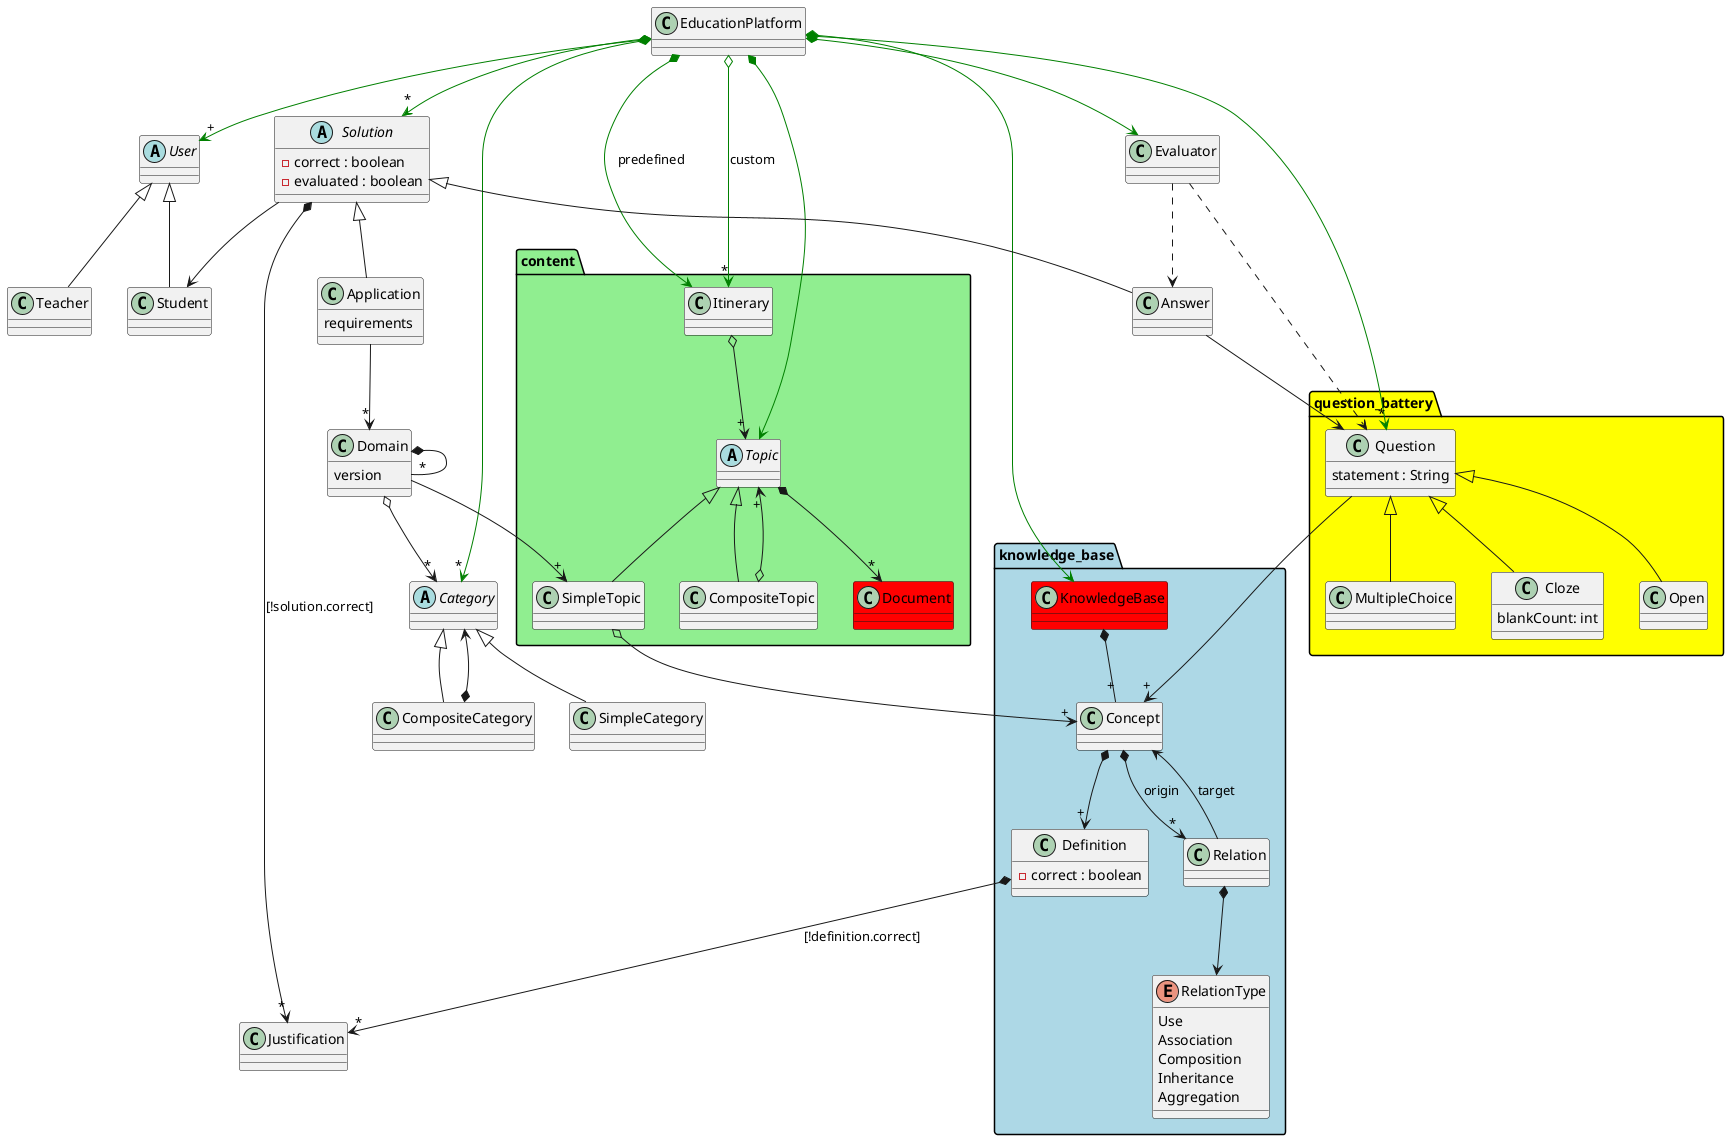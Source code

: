 @startuml EducationPlatformDomain

EducationPlatform *-[#green]-> "+" User
EducationPlatform *-[#green]-> content.Topic
EducationPlatform *-[#green]-> content.Itinerary : predefined
EducationPlatform o-[#green]-> "*" content.Itinerary : custom
EducationPlatform *-[#green]-> Evaluator
EducationPlatform *-[#green]-> "*" question_battery.Question
EducationPlatform *-[#green]-> "*" Category
EducationPlatform *-[#green]-> "*" Solution
EducationPlatform *-[#green]-> knowledge_base.KnowledgeBase

abstract Solution {
    - correct : boolean
    - evaluated : boolean
}
Solution <|--  Application
Solution <|-- Answer
Solution --> Student
Solution *--> "*" Justification:[!solution.correct]

abstract User{
}
User <|-- Teacher
User <|-- Student

class Teacher{
}

class Student{
}

class Justification {
}

package content #lightgreen{

    class Itinerary {
    }
    Itinerary o--> "+" Topic

    abstract Topic{
    }
    Topic <|-- CompositeTopic
    Topic <|-- SimpleTopic
    Topic *--> "*" Document

    class Document #red {}

    class SimpleTopic{
    }
    SimpleTopic o--> "+" knowledge_base.Concept

    class CompositeTopic{
    }
    CompositeTopic o--> "+" Topic
}

package knowledge_base #lightblue{

    class KnowledgeBase #red{
    }
    KnowledgeBase *-- "+" Concept

    class Concept{
    }
    Concept *-down-> "+" Definition
    Concept *-down-> "*" Relation : origin
    'Concept *-down-> "*" Attachment

    class Definition {
        - correct : boolean
    }
    Definition *--> "*" Justification:[!definition.correct]

    class Relation {
    }
    Relation --> Concept : target
    Relation *-down-> RelationType

    enum RelationType {
        Use
        Association
        Composition
        Inheritance
        Aggregation
    }

}

abstract Category {

}
Category <|-- CompositeCategory
CompositeCategory *--> Category
Category <|-- SimpleCategory

class Domain{
    version
}
Domain o--> "*" Category
Domain --> "+" SimpleTopic
Domain *-- "*" Domain



class Application{
  requirements
}
Application --> "*" Domain

package question_battery #yellow{

    class Question{
            statement : String
        }
    Question <|-- MultipleChoice
    Question <|-- Cloze
    Question <|-- Open
    Question --> "+" Concept
    'Open *-down- "+" Answer

    class Cloze{
        blankCount: int
    }

    class MultipleChoice{
    }
}

class Answer{
}
Answer --> Question

class Evaluator{
}
Evaluator ..> question_battery.Question
Evaluator ..> Answer

@enduml